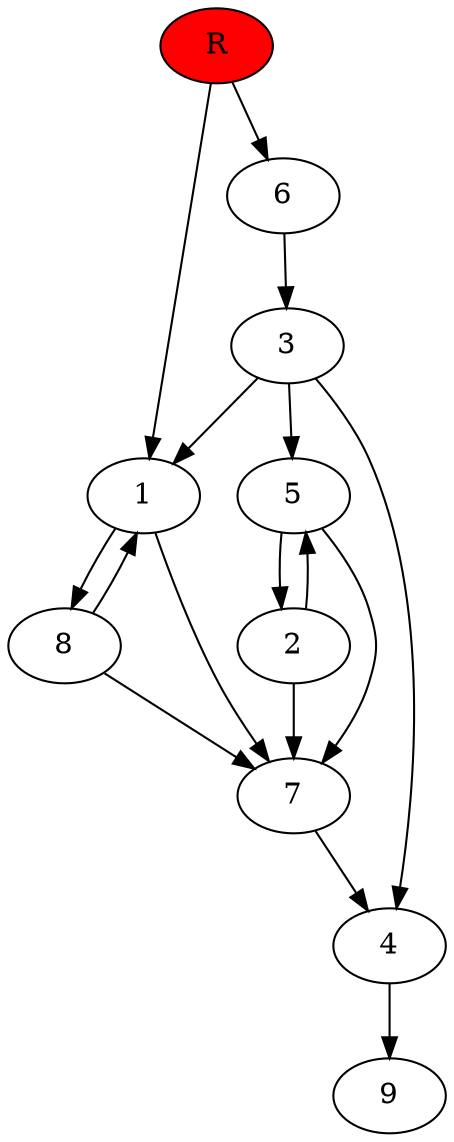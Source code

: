 digraph prb40463 {
	1
	2
	3
	4
	5
	6
	7
	8
	R [fillcolor="#ff0000" style=filled]
	1 -> 7
	1 -> 8
	2 -> 5
	2 -> 7
	3 -> 1
	3 -> 4
	3 -> 5
	4 -> 9
	5 -> 2
	5 -> 7
	6 -> 3
	7 -> 4
	8 -> 1
	8 -> 7
	R -> 1
	R -> 6
}
